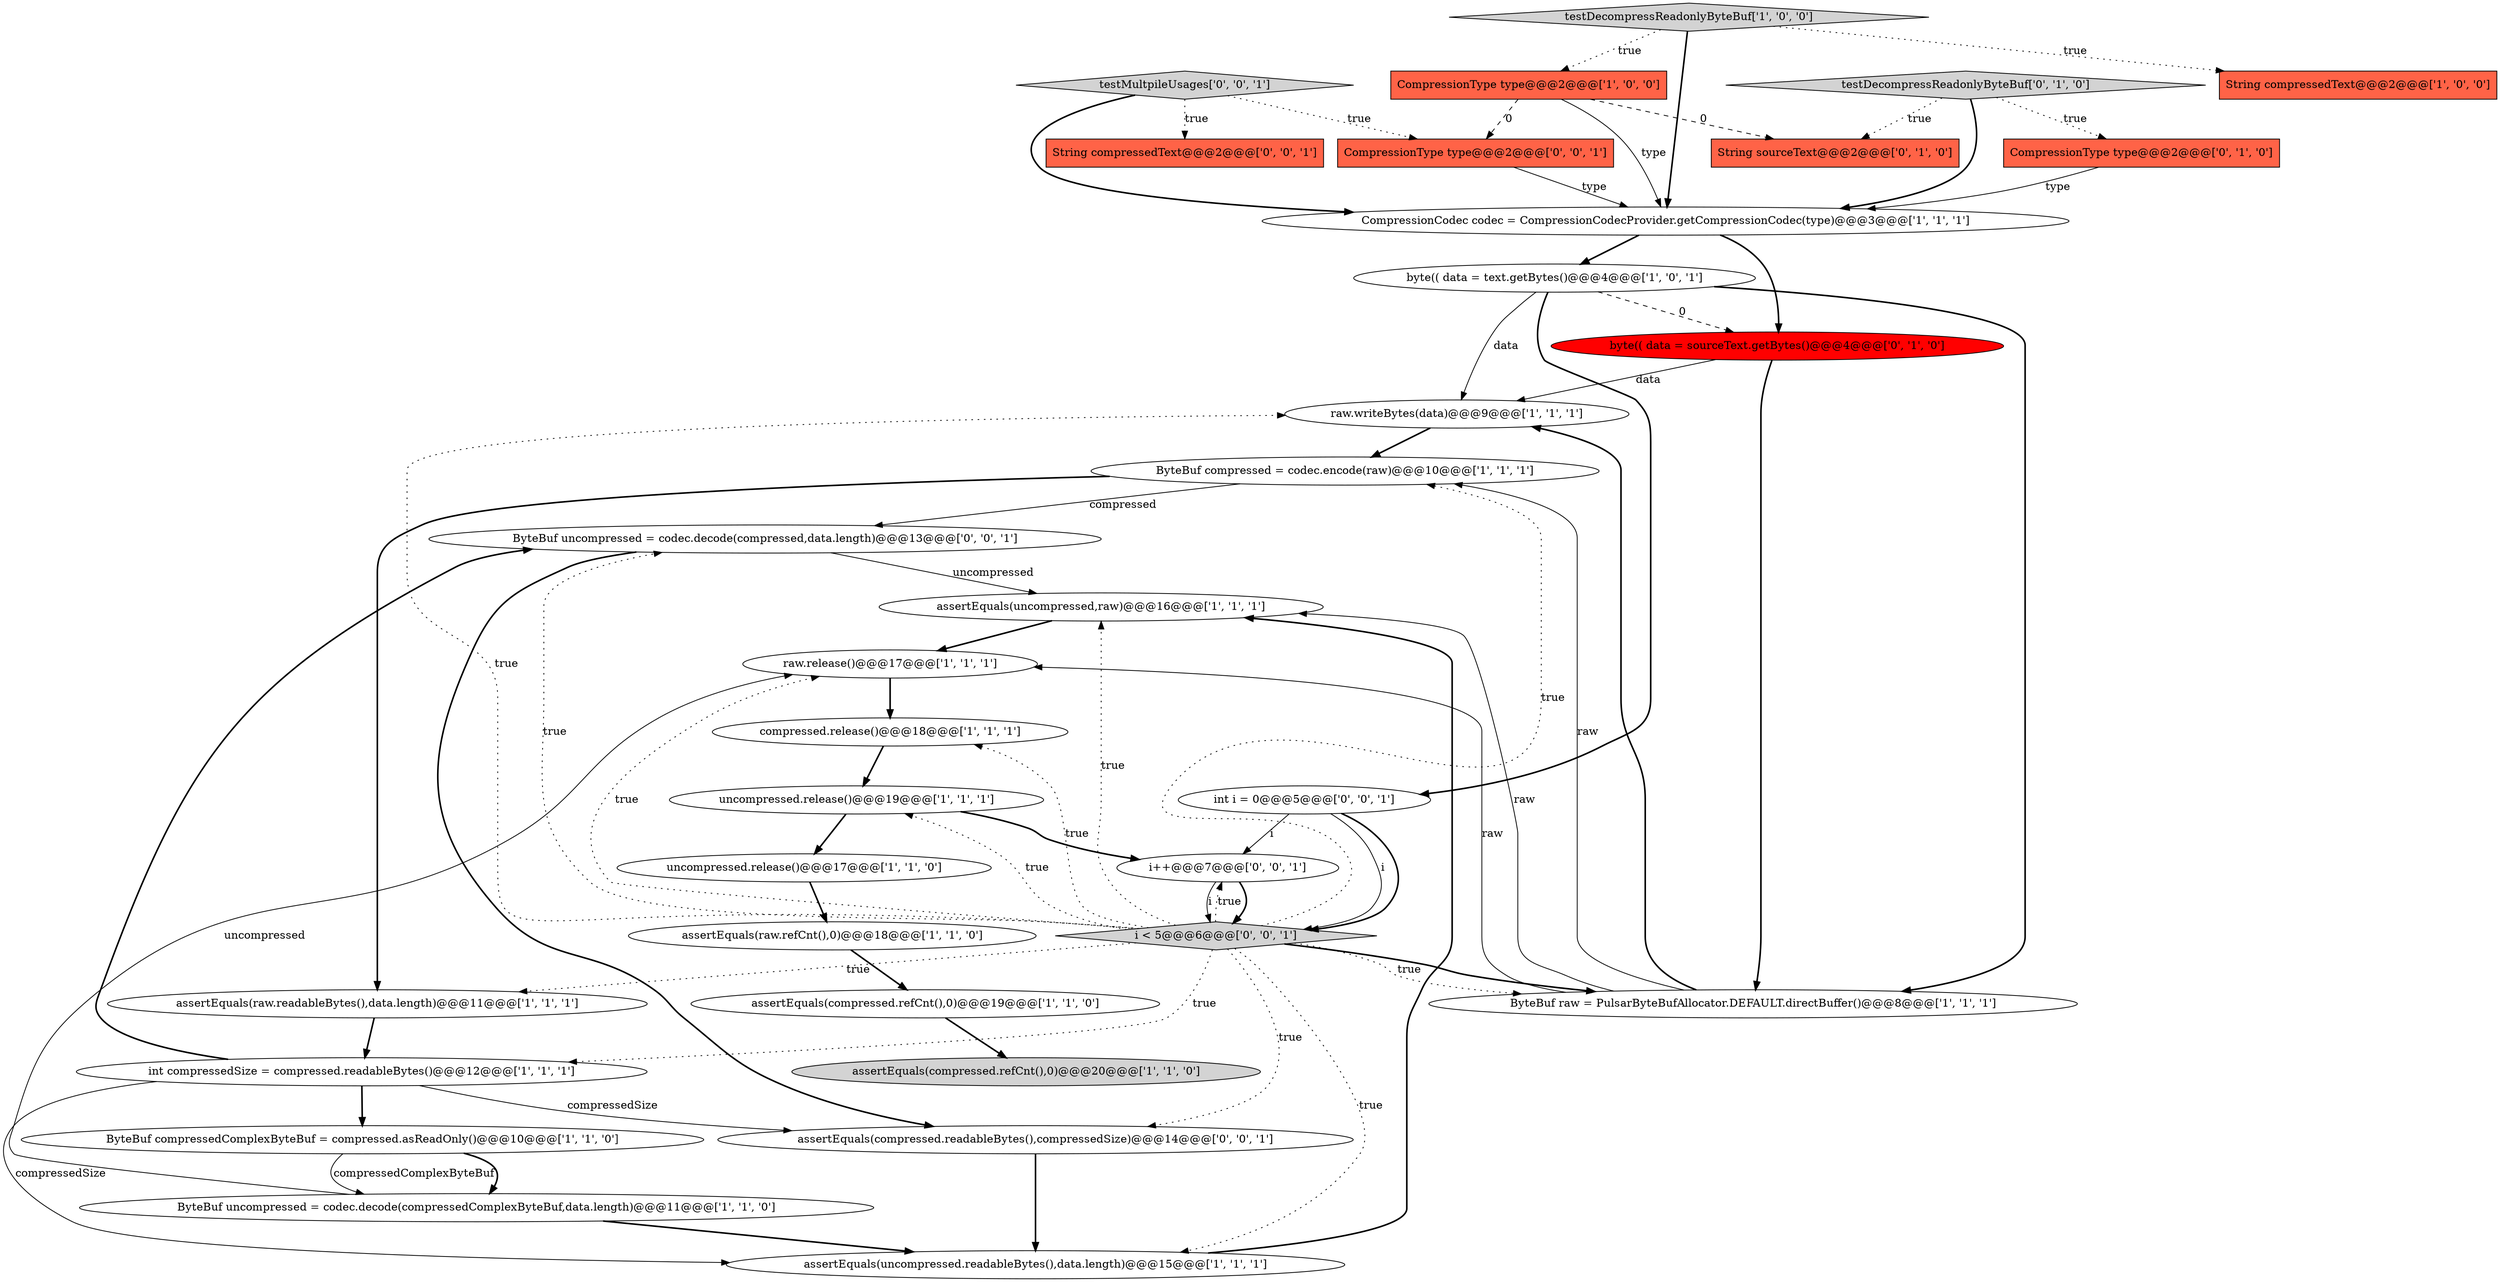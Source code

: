 digraph {
5 [style = filled, label = "raw.writeBytes(data)@@@9@@@['1', '1', '1']", fillcolor = white, shape = ellipse image = "AAA0AAABBB1BBB"];
26 [style = filled, label = "testMultpileUsages['0', '0', '1']", fillcolor = lightgray, shape = diamond image = "AAA0AAABBB3BBB"];
30 [style = filled, label = "CompressionType type@@@2@@@['0', '0', '1']", fillcolor = tomato, shape = box image = "AAA0AAABBB3BBB"];
27 [style = filled, label = "int i = 0@@@5@@@['0', '0', '1']", fillcolor = white, shape = ellipse image = "AAA0AAABBB3BBB"];
28 [style = filled, label = "i++@@@7@@@['0', '0', '1']", fillcolor = white, shape = ellipse image = "AAA0AAABBB3BBB"];
1 [style = filled, label = "uncompressed.release()@@@17@@@['1', '1', '0']", fillcolor = white, shape = ellipse image = "AAA0AAABBB1BBB"];
21 [style = filled, label = "CompressionType type@@@2@@@['0', '1', '0']", fillcolor = tomato, shape = box image = "AAA0AAABBB2BBB"];
11 [style = filled, label = "assertEquals(uncompressed.readableBytes(),data.length)@@@15@@@['1', '1', '1']", fillcolor = white, shape = ellipse image = "AAA0AAABBB1BBB"];
31 [style = filled, label = "i < 5@@@6@@@['0', '0', '1']", fillcolor = lightgray, shape = diamond image = "AAA0AAABBB3BBB"];
10 [style = filled, label = "uncompressed.release()@@@19@@@['1', '1', '1']", fillcolor = white, shape = ellipse image = "AAA0AAABBB1BBB"];
20 [style = filled, label = "ByteBuf compressed = codec.encode(raw)@@@10@@@['1', '1', '1']", fillcolor = white, shape = ellipse image = "AAA0AAABBB1BBB"];
29 [style = filled, label = "String compressedText@@@2@@@['0', '0', '1']", fillcolor = tomato, shape = box image = "AAA0AAABBB3BBB"];
19 [style = filled, label = "CompressionType type@@@2@@@['1', '0', '0']", fillcolor = tomato, shape = box image = "AAA1AAABBB1BBB"];
13 [style = filled, label = "raw.release()@@@17@@@['1', '1', '1']", fillcolor = white, shape = ellipse image = "AAA0AAABBB1BBB"];
22 [style = filled, label = "String sourceText@@@2@@@['0', '1', '0']", fillcolor = tomato, shape = box image = "AAA1AAABBB2BBB"];
2 [style = filled, label = "ByteBuf uncompressed = codec.decode(compressedComplexByteBuf,data.length)@@@11@@@['1', '1', '0']", fillcolor = white, shape = ellipse image = "AAA0AAABBB1BBB"];
6 [style = filled, label = "testDecompressReadonlyByteBuf['1', '0', '0']", fillcolor = lightgray, shape = diamond image = "AAA0AAABBB1BBB"];
15 [style = filled, label = "ByteBuf compressedComplexByteBuf = compressed.asReadOnly()@@@10@@@['1', '1', '0']", fillcolor = white, shape = ellipse image = "AAA0AAABBB1BBB"];
8 [style = filled, label = "compressed.release()@@@18@@@['1', '1', '1']", fillcolor = white, shape = ellipse image = "AAA0AAABBB1BBB"];
16 [style = filled, label = "assertEquals(raw.refCnt(),0)@@@18@@@['1', '1', '0']", fillcolor = white, shape = ellipse image = "AAA0AAABBB1BBB"];
32 [style = filled, label = "ByteBuf uncompressed = codec.decode(compressed,data.length)@@@13@@@['0', '0', '1']", fillcolor = white, shape = ellipse image = "AAA0AAABBB3BBB"];
17 [style = filled, label = "int compressedSize = compressed.readableBytes()@@@12@@@['1', '1', '1']", fillcolor = white, shape = ellipse image = "AAA0AAABBB1BBB"];
9 [style = filled, label = "CompressionCodec codec = CompressionCodecProvider.getCompressionCodec(type)@@@3@@@['1', '1', '1']", fillcolor = white, shape = ellipse image = "AAA0AAABBB1BBB"];
14 [style = filled, label = "byte(( data = text.getBytes()@@@4@@@['1', '0', '1']", fillcolor = white, shape = ellipse image = "AAA0AAABBB1BBB"];
0 [style = filled, label = "String compressedText@@@2@@@['1', '0', '0']", fillcolor = tomato, shape = box image = "AAA0AAABBB1BBB"];
18 [style = filled, label = "assertEquals(uncompressed,raw)@@@16@@@['1', '1', '1']", fillcolor = white, shape = ellipse image = "AAA0AAABBB1BBB"];
25 [style = filled, label = "assertEquals(compressed.readableBytes(),compressedSize)@@@14@@@['0', '0', '1']", fillcolor = white, shape = ellipse image = "AAA0AAABBB3BBB"];
12 [style = filled, label = "assertEquals(compressed.refCnt(),0)@@@19@@@['1', '1', '0']", fillcolor = white, shape = ellipse image = "AAA0AAABBB1BBB"];
24 [style = filled, label = "testDecompressReadonlyByteBuf['0', '1', '0']", fillcolor = lightgray, shape = diamond image = "AAA0AAABBB2BBB"];
23 [style = filled, label = "byte(( data = sourceText.getBytes()@@@4@@@['0', '1', '0']", fillcolor = red, shape = ellipse image = "AAA1AAABBB2BBB"];
3 [style = filled, label = "ByteBuf raw = PulsarByteBufAllocator.DEFAULT.directBuffer()@@@8@@@['1', '1', '1']", fillcolor = white, shape = ellipse image = "AAA0AAABBB1BBB"];
7 [style = filled, label = "assertEquals(compressed.refCnt(),0)@@@20@@@['1', '1', '0']", fillcolor = lightgray, shape = ellipse image = "AAA0AAABBB1BBB"];
4 [style = filled, label = "assertEquals(raw.readableBytes(),data.length)@@@11@@@['1', '1', '1']", fillcolor = white, shape = ellipse image = "AAA0AAABBB1BBB"];
15->2 [style = solid, label="compressedComplexByteBuf"];
14->3 [style = bold, label=""];
27->31 [style = solid, label="i"];
32->18 [style = solid, label="uncompressed"];
8->10 [style = bold, label=""];
31->25 [style = dotted, label="true"];
15->2 [style = bold, label=""];
10->28 [style = bold, label=""];
4->17 [style = bold, label=""];
5->20 [style = bold, label=""];
3->20 [style = solid, label="raw"];
28->31 [style = bold, label=""];
17->11 [style = solid, label="compressedSize"];
31->5 [style = dotted, label="true"];
27->31 [style = bold, label=""];
26->9 [style = bold, label=""];
3->18 [style = solid, label="raw"];
23->3 [style = bold, label=""];
30->9 [style = solid, label="type"];
17->32 [style = bold, label=""];
31->11 [style = dotted, label="true"];
14->5 [style = solid, label="data"];
31->20 [style = dotted, label="true"];
31->18 [style = dotted, label="true"];
6->19 [style = dotted, label="true"];
23->5 [style = solid, label="data"];
12->7 [style = bold, label=""];
11->18 [style = bold, label=""];
31->8 [style = dotted, label="true"];
31->10 [style = dotted, label="true"];
20->4 [style = bold, label=""];
31->32 [style = dotted, label="true"];
9->23 [style = bold, label=""];
17->25 [style = solid, label="compressedSize"];
3->5 [style = bold, label=""];
14->23 [style = dashed, label="0"];
19->30 [style = dashed, label="0"];
31->28 [style = dotted, label="true"];
26->30 [style = dotted, label="true"];
1->16 [style = bold, label=""];
25->11 [style = bold, label=""];
24->22 [style = dotted, label="true"];
27->28 [style = solid, label="i"];
28->31 [style = solid, label="i"];
19->9 [style = solid, label="type"];
31->17 [style = dotted, label="true"];
32->25 [style = bold, label=""];
17->15 [style = bold, label=""];
9->14 [style = bold, label=""];
21->9 [style = solid, label="type"];
18->13 [style = bold, label=""];
26->29 [style = dotted, label="true"];
2->13 [style = solid, label="uncompressed"];
31->13 [style = dotted, label="true"];
14->27 [style = bold, label=""];
3->13 [style = solid, label="raw"];
6->0 [style = dotted, label="true"];
31->3 [style = dotted, label="true"];
13->8 [style = bold, label=""];
6->9 [style = bold, label=""];
31->3 [style = bold, label=""];
10->1 [style = bold, label=""];
24->21 [style = dotted, label="true"];
31->4 [style = dotted, label="true"];
16->12 [style = bold, label=""];
20->32 [style = solid, label="compressed"];
2->11 [style = bold, label=""];
24->9 [style = bold, label=""];
19->22 [style = dashed, label="0"];
}

